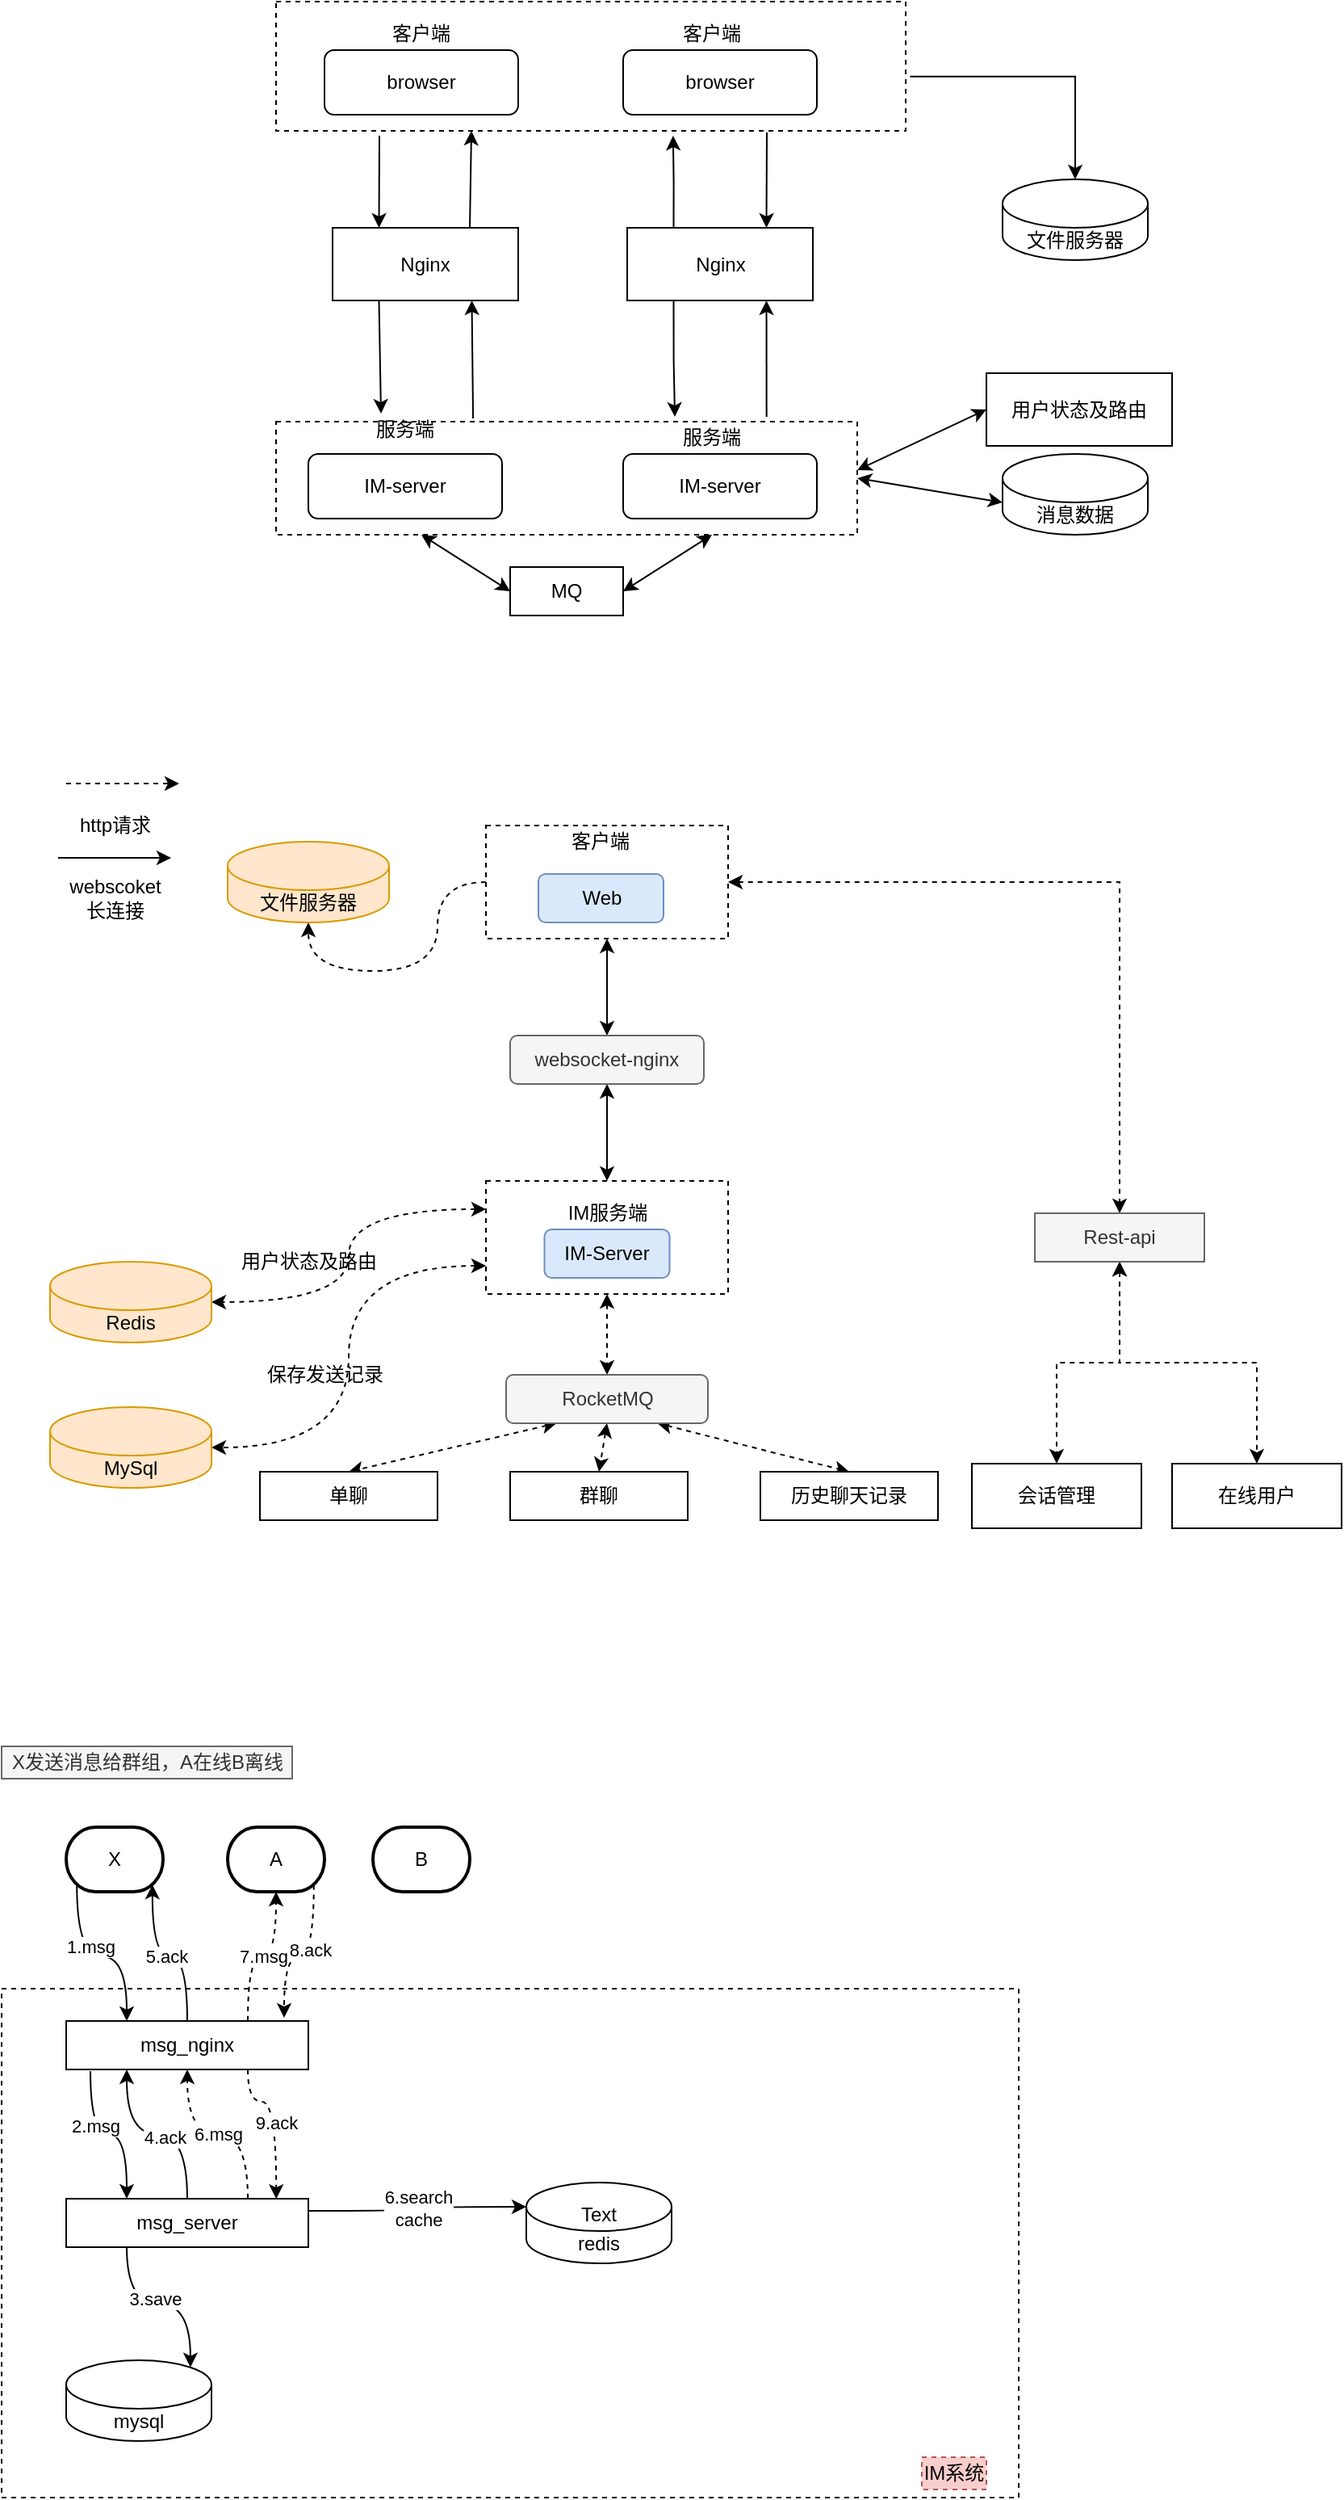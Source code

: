 <mxfile version="14.4.3" type="github">
  <diagram id="SVf9QePH6oFxNEaRzbm1" name="Page-1">
    <mxGraphModel dx="1657" dy="684" grid="1" gridSize="10" guides="1" tooltips="1" connect="1" arrows="1" fold="1" page="1" pageScale="1" pageWidth="827" pageHeight="1169" math="0" shadow="0">
      <root>
        <mxCell id="0" />
        <mxCell id="1" parent="0" />
        <mxCell id="jcN8uPHIU7ZFFMgg2lVI-137" value="" style="rounded=0;whiteSpace=wrap;html=1;strokeColor=#000000;strokeWidth=1;dashed=1;" vertex="1" parent="1">
          <mxGeometry x="-240" y="1330" width="630" height="315" as="geometry" />
        </mxCell>
        <mxCell id="jcN8uPHIU7ZFFMgg2lVI-88" style="edgeStyle=orthogonalEdgeStyle;rounded=0;orthogonalLoop=1;jettySize=auto;html=1;exitX=0;exitY=0.5;exitDx=0;exitDy=0;entryX=0.5;entryY=1;entryDx=0;entryDy=0;entryPerimeter=0;startArrow=none;startFill=0;strokeColor=#000000;curved=1;dashed=1;" edge="1" parent="1" source="jcN8uPHIU7ZFFMgg2lVI-80" target="jcN8uPHIU7ZFFMgg2lVI-78">
          <mxGeometry relative="1" as="geometry" />
        </mxCell>
        <mxCell id="jcN8uPHIU7ZFFMgg2lVI-92" style="edgeStyle=none;rounded=0;orthogonalLoop=1;jettySize=auto;html=1;exitX=0.5;exitY=1;exitDx=0;exitDy=0;entryX=0.5;entryY=0;entryDx=0;entryDy=0;startArrow=classic;startFill=1;strokeColor=#000000;" edge="1" parent="1" source="jcN8uPHIU7ZFFMgg2lVI-80" target="jcN8uPHIU7ZFFMgg2lVI-82">
          <mxGeometry relative="1" as="geometry" />
        </mxCell>
        <mxCell id="jcN8uPHIU7ZFFMgg2lVI-107" style="edgeStyle=orthogonalEdgeStyle;rounded=0;orthogonalLoop=1;jettySize=auto;html=1;exitX=1;exitY=0.5;exitDx=0;exitDy=0;entryX=0.5;entryY=0;entryDx=0;entryDy=0;startArrow=classic;startFill=1;strokeColor=#000000;dashed=1;" edge="1" parent="1" source="jcN8uPHIU7ZFFMgg2lVI-80" target="jcN8uPHIU7ZFFMgg2lVI-104">
          <mxGeometry relative="1" as="geometry" />
        </mxCell>
        <mxCell id="jcN8uPHIU7ZFFMgg2lVI-80" value="" style="rounded=0;whiteSpace=wrap;html=1;strokeColor=#000000;strokeWidth=1;dashed=1;" vertex="1" parent="1">
          <mxGeometry x="60" y="610" width="150" height="70" as="geometry" />
        </mxCell>
        <mxCell id="jcN8uPHIU7ZFFMgg2lVI-66" style="edgeStyle=none;rounded=0;orthogonalLoop=1;jettySize=auto;html=1;entryX=0.25;entryY=0;entryDx=0;entryDy=0;startArrow=none;startFill=0;strokeColor=#000000;" edge="1" parent="1" target="jcN8uPHIU7ZFFMgg2lVI-31">
          <mxGeometry relative="1" as="geometry">
            <mxPoint x="-6" y="183" as="sourcePoint" />
          </mxGeometry>
        </mxCell>
        <mxCell id="jcN8uPHIU7ZFFMgg2lVI-26" value="" style="rounded=0;whiteSpace=wrap;html=1;strokeWidth=1;dashed=1;align=center;" vertex="1" parent="1">
          <mxGeometry x="-70" y="100" width="390" height="80" as="geometry" />
        </mxCell>
        <mxCell id="GDeIz0hFqOaDHLAl8PQt-1" value="文件服务器" style="shape=cylinder3;whiteSpace=wrap;html=1;boundedLbl=1;backgroundOutline=1;size=15;" parent="1" vertex="1">
          <mxGeometry x="380" y="210" width="90" height="50" as="geometry" />
        </mxCell>
        <mxCell id="jcN8uPHIU7ZFFMgg2lVI-22" style="edgeStyle=orthogonalEdgeStyle;rounded=0;orthogonalLoop=1;jettySize=auto;html=1;entryX=0.5;entryY=0;entryDx=0;entryDy=0;entryPerimeter=0;strokeColor=#000000;exitX=1.007;exitY=0.58;exitDx=0;exitDy=0;exitPerimeter=0;" edge="1" parent="1" source="jcN8uPHIU7ZFFMgg2lVI-26" target="GDeIz0hFqOaDHLAl8PQt-1">
          <mxGeometry relative="1" as="geometry">
            <mxPoint x="330" y="140" as="sourcePoint" />
          </mxGeometry>
        </mxCell>
        <mxCell id="jcN8uPHIU7ZFFMgg2lVI-5" value="browser" style="rounded=1;whiteSpace=wrap;html=1;strokeColor=#000000;strokeWidth=1;" vertex="1" parent="1">
          <mxGeometry x="145" y="130" width="120" height="40" as="geometry" />
        </mxCell>
        <mxCell id="jcN8uPHIU7ZFFMgg2lVI-6" value="客户端" style="text;html=1;strokeColor=none;fillColor=none;align=center;verticalAlign=middle;whiteSpace=wrap;rounded=0;dashed=1;" vertex="1" parent="1">
          <mxGeometry x="180" y="110" width="40" height="20" as="geometry" />
        </mxCell>
        <mxCell id="jcN8uPHIU7ZFFMgg2lVI-12" style="edgeStyle=orthogonalEdgeStyle;rounded=0;orthogonalLoop=1;jettySize=auto;html=1;exitX=0.25;exitY=0;exitDx=0;exitDy=0;entryX=0.329;entryY=1.038;entryDx=0;entryDy=0;entryPerimeter=0;" edge="1" parent="1" source="jcN8uPHIU7ZFFMgg2lVI-7">
          <mxGeometry relative="1" as="geometry">
            <mxPoint x="175.93" y="183.04" as="targetPoint" />
          </mxGeometry>
        </mxCell>
        <mxCell id="jcN8uPHIU7ZFFMgg2lVI-17" style="edgeStyle=orthogonalEdgeStyle;rounded=0;orthogonalLoop=1;jettySize=auto;html=1;exitX=0.25;exitY=1;exitDx=0;exitDy=0;strokeColor=#000000;entryX=0.117;entryY=-0.15;entryDx=0;entryDy=0;entryPerimeter=0;" edge="1" parent="1" source="jcN8uPHIU7ZFFMgg2lVI-7" target="jcN8uPHIU7ZFFMgg2lVI-19">
          <mxGeometry relative="1" as="geometry">
            <mxPoint x="176" y="350" as="targetPoint" />
          </mxGeometry>
        </mxCell>
        <mxCell id="jcN8uPHIU7ZFFMgg2lVI-7" value="Nginx" style="rounded=0;whiteSpace=wrap;html=1;strokeColor=#000000;strokeWidth=1;" vertex="1" parent="1">
          <mxGeometry x="147.5" y="240" width="115" height="45" as="geometry" />
        </mxCell>
        <mxCell id="jcN8uPHIU7ZFFMgg2lVI-16" value="" style="endArrow=classic;html=1;strokeColor=#000000;entryX=0.75;entryY=0;entryDx=0;entryDy=0;" edge="1" parent="1" target="jcN8uPHIU7ZFFMgg2lVI-7">
          <mxGeometry width="50" height="50" relative="1" as="geometry">
            <mxPoint x="234" y="181" as="sourcePoint" />
            <mxPoint x="360" y="290" as="targetPoint" />
          </mxGeometry>
        </mxCell>
        <mxCell id="jcN8uPHIU7ZFFMgg2lVI-73" style="rounded=0;orthogonalLoop=1;jettySize=auto;html=1;exitX=0.25;exitY=1;exitDx=0;exitDy=0;entryX=0;entryY=0.5;entryDx=0;entryDy=0;startArrow=classic;startFill=1;strokeColor=#000000;" edge="1" parent="1" source="jcN8uPHIU7ZFFMgg2lVI-18" target="jcN8uPHIU7ZFFMgg2lVI-70">
          <mxGeometry relative="1" as="geometry" />
        </mxCell>
        <mxCell id="jcN8uPHIU7ZFFMgg2lVI-18" value="" style="rounded=0;whiteSpace=wrap;html=1;strokeWidth=1;dashed=1;align=center;" vertex="1" parent="1">
          <mxGeometry x="-70" y="360" width="360" height="70" as="geometry" />
        </mxCell>
        <mxCell id="jcN8uPHIU7ZFFMgg2lVI-19" value="服务端" style="text;html=1;strokeColor=none;fillColor=none;align=center;verticalAlign=middle;whiteSpace=wrap;rounded=0;" vertex="1" parent="1">
          <mxGeometry x="170" y="360" width="60" height="20" as="geometry" />
        </mxCell>
        <mxCell id="jcN8uPHIU7ZFFMgg2lVI-20" value="" style="endArrow=classic;html=1;strokeColor=#000000;entryX=0.75;entryY=1;entryDx=0;entryDy=0;exitX=0.844;exitY=-0.043;exitDx=0;exitDy=0;exitPerimeter=0;" edge="1" parent="1" source="jcN8uPHIU7ZFFMgg2lVI-18" target="jcN8uPHIU7ZFFMgg2lVI-7">
          <mxGeometry width="50" height="50" relative="1" as="geometry">
            <mxPoint x="234" y="350" as="sourcePoint" />
            <mxPoint x="360" y="360" as="targetPoint" />
          </mxGeometry>
        </mxCell>
        <mxCell id="jcN8uPHIU7ZFFMgg2lVI-21" value="IM-server" style="rounded=1;whiteSpace=wrap;html=1;strokeColor=#000000;strokeWidth=1;" vertex="1" parent="1">
          <mxGeometry x="145" y="380" width="120" height="40" as="geometry" />
        </mxCell>
        <mxCell id="jcN8uPHIU7ZFFMgg2lVI-24" value="消息数据" style="shape=cylinder3;whiteSpace=wrap;html=1;boundedLbl=1;backgroundOutline=1;size=15;" vertex="1" parent="1">
          <mxGeometry x="380" y="380" width="90" height="50" as="geometry" />
        </mxCell>
        <mxCell id="jcN8uPHIU7ZFFMgg2lVI-25" value="" style="endArrow=classic;startArrow=classic;html=1;strokeColor=#000000;entryX=0;entryY=0;entryDx=0;entryDy=30;entryPerimeter=0;exitX=1;exitY=0.5;exitDx=0;exitDy=0;" edge="1" parent="1" source="jcN8uPHIU7ZFFMgg2lVI-18" target="jcN8uPHIU7ZFFMgg2lVI-24">
          <mxGeometry width="50" height="50" relative="1" as="geometry">
            <mxPoint x="310" y="460" as="sourcePoint" />
            <mxPoint x="360" y="410" as="targetPoint" />
          </mxGeometry>
        </mxCell>
        <mxCell id="jcN8uPHIU7ZFFMgg2lVI-27" value="browser" style="rounded=1;whiteSpace=wrap;html=1;strokeColor=#000000;strokeWidth=1;" vertex="1" parent="1">
          <mxGeometry x="-40" y="130" width="120" height="40" as="geometry" />
        </mxCell>
        <mxCell id="jcN8uPHIU7ZFFMgg2lVI-28" value="客户端" style="text;html=1;strokeColor=none;fillColor=none;align=center;verticalAlign=middle;whiteSpace=wrap;rounded=0;dashed=1;" vertex="1" parent="1">
          <mxGeometry y="110" width="40" height="20" as="geometry" />
        </mxCell>
        <mxCell id="jcN8uPHIU7ZFFMgg2lVI-68" style="edgeStyle=none;rounded=0;orthogonalLoop=1;jettySize=auto;html=1;exitX=0.25;exitY=1;exitDx=0;exitDy=0;entryX=0.25;entryY=0;entryDx=0;entryDy=0;startArrow=none;startFill=0;strokeColor=#000000;" edge="1" parent="1" source="jcN8uPHIU7ZFFMgg2lVI-31" target="jcN8uPHIU7ZFFMgg2lVI-34">
          <mxGeometry relative="1" as="geometry" />
        </mxCell>
        <mxCell id="jcN8uPHIU7ZFFMgg2lVI-31" value="Nginx" style="rounded=0;whiteSpace=wrap;html=1;strokeColor=#000000;strokeWidth=1;" vertex="1" parent="1">
          <mxGeometry x="-35" y="240" width="115" height="45" as="geometry" />
        </mxCell>
        <mxCell id="jcN8uPHIU7ZFFMgg2lVI-34" value="服务端" style="text;html=1;strokeColor=none;fillColor=none;align=center;verticalAlign=middle;whiteSpace=wrap;rounded=0;" vertex="1" parent="1">
          <mxGeometry x="-20" y="355" width="60" height="20" as="geometry" />
        </mxCell>
        <mxCell id="jcN8uPHIU7ZFFMgg2lVI-35" value="" style="endArrow=classic;html=1;strokeColor=#000000;entryX=0.75;entryY=1;entryDx=0;entryDy=0;exitX=0.339;exitY=-0.029;exitDx=0;exitDy=0;exitPerimeter=0;" edge="1" parent="1" source="jcN8uPHIU7ZFFMgg2lVI-18" target="jcN8uPHIU7ZFFMgg2lVI-31">
          <mxGeometry width="50" height="50" relative="1" as="geometry">
            <mxPoint x="51" y="350" as="sourcePoint" />
            <mxPoint x="110" y="360" as="targetPoint" />
          </mxGeometry>
        </mxCell>
        <mxCell id="jcN8uPHIU7ZFFMgg2lVI-36" value="IM-server" style="rounded=1;whiteSpace=wrap;html=1;strokeColor=#000000;strokeWidth=1;" vertex="1" parent="1">
          <mxGeometry x="-50" y="380" width="120" height="40" as="geometry" />
        </mxCell>
        <mxCell id="jcN8uPHIU7ZFFMgg2lVI-49" value="用户状态及路由" style="rounded=0;whiteSpace=wrap;html=1;strokeColor=#000000;strokeWidth=1;" vertex="1" parent="1">
          <mxGeometry x="370" y="330" width="115" height="45" as="geometry" />
        </mxCell>
        <mxCell id="jcN8uPHIU7ZFFMgg2lVI-50" value="" style="endArrow=classic;startArrow=classic;html=1;strokeColor=#000000;entryX=0;entryY=0.5;entryDx=0;entryDy=0;" edge="1" parent="1" target="jcN8uPHIU7ZFFMgg2lVI-49">
          <mxGeometry width="50" height="50" relative="1" as="geometry">
            <mxPoint x="290" y="390" as="sourcePoint" />
            <mxPoint x="360" y="350" as="targetPoint" />
          </mxGeometry>
        </mxCell>
        <mxCell id="jcN8uPHIU7ZFFMgg2lVI-65" value="" style="endArrow=classic;html=1;strokeColor=#000000;exitX=0.429;exitY=-0.012;exitDx=0;exitDy=0;exitPerimeter=0;" edge="1" parent="1">
          <mxGeometry width="50" height="50" relative="1" as="geometry">
            <mxPoint x="50.0" y="240.0" as="sourcePoint" />
            <mxPoint x="51" y="180" as="targetPoint" />
          </mxGeometry>
        </mxCell>
        <mxCell id="jcN8uPHIU7ZFFMgg2lVI-71" style="edgeStyle=none;rounded=0;orthogonalLoop=1;jettySize=auto;html=1;exitX=1;exitY=0.5;exitDx=0;exitDy=0;entryX=0.75;entryY=1;entryDx=0;entryDy=0;startArrow=classic;startFill=1;strokeColor=#000000;" edge="1" parent="1" source="jcN8uPHIU7ZFFMgg2lVI-70" target="jcN8uPHIU7ZFFMgg2lVI-18">
          <mxGeometry relative="1" as="geometry" />
        </mxCell>
        <mxCell id="jcN8uPHIU7ZFFMgg2lVI-70" value="MQ" style="rounded=0;whiteSpace=wrap;html=1;strokeColor=#000000;strokeWidth=1;" vertex="1" parent="1">
          <mxGeometry x="75" y="450" width="70" height="30" as="geometry" />
        </mxCell>
        <mxCell id="jcN8uPHIU7ZFFMgg2lVI-78" value="文件服务器" style="shape=cylinder3;whiteSpace=wrap;html=1;boundedLbl=1;backgroundOutline=1;size=15;strokeColor=#d79b00;strokeWidth=1;fillColor=#ffe6cc;" vertex="1" parent="1">
          <mxGeometry x="-100" y="620" width="100" height="50" as="geometry" />
        </mxCell>
        <mxCell id="jcN8uPHIU7ZFFMgg2lVI-79" value="Web" style="rounded=1;whiteSpace=wrap;html=1;strokeColor=#6c8ebf;strokeWidth=1;fillColor=#dae8fc;" vertex="1" parent="1">
          <mxGeometry x="92.5" y="640" width="77.5" height="30" as="geometry" />
        </mxCell>
        <mxCell id="jcN8uPHIU7ZFFMgg2lVI-81" value="客户端" style="text;html=1;strokeColor=none;fillColor=none;align=center;verticalAlign=middle;whiteSpace=wrap;rounded=0;" vertex="1" parent="1">
          <mxGeometry x="111" y="610" width="40" height="20" as="geometry" />
        </mxCell>
        <mxCell id="jcN8uPHIU7ZFFMgg2lVI-93" style="edgeStyle=none;rounded=0;orthogonalLoop=1;jettySize=auto;html=1;exitX=0.5;exitY=1;exitDx=0;exitDy=0;entryX=0.5;entryY=0;entryDx=0;entryDy=0;startArrow=classic;startFill=1;strokeColor=#000000;" edge="1" parent="1" source="jcN8uPHIU7ZFFMgg2lVI-82" target="jcN8uPHIU7ZFFMgg2lVI-85">
          <mxGeometry relative="1" as="geometry" />
        </mxCell>
        <mxCell id="jcN8uPHIU7ZFFMgg2lVI-82" value="websocket-nginx" style="rounded=1;whiteSpace=wrap;html=1;strokeColor=#666666;strokeWidth=1;fillColor=#f5f5f5;fontColor=#333333;" vertex="1" parent="1">
          <mxGeometry x="75" y="740" width="120" height="30" as="geometry" />
        </mxCell>
        <mxCell id="jcN8uPHIU7ZFFMgg2lVI-97" style="edgeStyle=none;rounded=0;orthogonalLoop=1;jettySize=auto;html=1;exitX=0.5;exitY=1;exitDx=0;exitDy=0;startArrow=classic;startFill=1;strokeColor=#000000;dashed=1;" edge="1" parent="1" source="jcN8uPHIU7ZFFMgg2lVI-85" target="jcN8uPHIU7ZFFMgg2lVI-96">
          <mxGeometry relative="1" as="geometry" />
        </mxCell>
        <mxCell id="jcN8uPHIU7ZFFMgg2lVI-117" style="edgeStyle=orthogonalEdgeStyle;rounded=0;orthogonalLoop=1;jettySize=auto;html=1;exitX=0;exitY=0.25;exitDx=0;exitDy=0;entryX=1;entryY=0.5;entryDx=0;entryDy=0;entryPerimeter=0;startArrow=classic;startFill=1;strokeColor=#000000;curved=1;dashed=1;" edge="1" parent="1" source="jcN8uPHIU7ZFFMgg2lVI-85" target="jcN8uPHIU7ZFFMgg2lVI-116">
          <mxGeometry relative="1" as="geometry" />
        </mxCell>
        <mxCell id="jcN8uPHIU7ZFFMgg2lVI-118" style="edgeStyle=orthogonalEdgeStyle;curved=1;rounded=0;orthogonalLoop=1;jettySize=auto;html=1;exitX=0;exitY=0.75;exitDx=0;exitDy=0;entryX=1;entryY=0.5;entryDx=0;entryDy=0;entryPerimeter=0;startArrow=classic;startFill=1;strokeColor=#000000;dashed=1;" edge="1" parent="1" source="jcN8uPHIU7ZFFMgg2lVI-85" target="jcN8uPHIU7ZFFMgg2lVI-115">
          <mxGeometry relative="1" as="geometry" />
        </mxCell>
        <mxCell id="jcN8uPHIU7ZFFMgg2lVI-85" value="" style="rounded=0;whiteSpace=wrap;html=1;strokeColor=#000000;strokeWidth=1;dashed=1;" vertex="1" parent="1">
          <mxGeometry x="60" y="830" width="150" height="70" as="geometry" />
        </mxCell>
        <mxCell id="jcN8uPHIU7ZFFMgg2lVI-94" value="IM-Server" style="rounded=1;whiteSpace=wrap;html=1;strokeColor=#6c8ebf;strokeWidth=1;fillColor=#dae8fc;" vertex="1" parent="1">
          <mxGeometry x="96.25" y="860" width="77.5" height="30" as="geometry" />
        </mxCell>
        <mxCell id="jcN8uPHIU7ZFFMgg2lVI-95" value="IM服务端" style="text;html=1;strokeColor=none;fillColor=none;align=center;verticalAlign=middle;whiteSpace=wrap;rounded=0;" vertex="1" parent="1">
          <mxGeometry x="107.5" y="840" width="55" height="20" as="geometry" />
        </mxCell>
        <mxCell id="jcN8uPHIU7ZFFMgg2lVI-101" style="edgeStyle=none;rounded=0;orthogonalLoop=1;jettySize=auto;html=1;exitX=0.25;exitY=1;exitDx=0;exitDy=0;entryX=0.5;entryY=0;entryDx=0;entryDy=0;startArrow=classic;startFill=1;strokeColor=#000000;dashed=1;" edge="1" parent="1" source="jcN8uPHIU7ZFFMgg2lVI-96" target="jcN8uPHIU7ZFFMgg2lVI-98">
          <mxGeometry relative="1" as="geometry" />
        </mxCell>
        <mxCell id="jcN8uPHIU7ZFFMgg2lVI-102" style="edgeStyle=none;rounded=0;orthogonalLoop=1;jettySize=auto;html=1;exitX=0.5;exitY=1;exitDx=0;exitDy=0;entryX=0.5;entryY=0;entryDx=0;entryDy=0;startArrow=classic;startFill=1;strokeColor=#000000;dashed=1;" edge="1" parent="1" source="jcN8uPHIU7ZFFMgg2lVI-96" target="jcN8uPHIU7ZFFMgg2lVI-99">
          <mxGeometry relative="1" as="geometry" />
        </mxCell>
        <mxCell id="jcN8uPHIU7ZFFMgg2lVI-103" style="edgeStyle=none;rounded=0;orthogonalLoop=1;jettySize=auto;html=1;exitX=0.75;exitY=1;exitDx=0;exitDy=0;entryX=0.5;entryY=0;entryDx=0;entryDy=0;startArrow=classic;startFill=1;strokeColor=#000000;dashed=1;" edge="1" parent="1" source="jcN8uPHIU7ZFFMgg2lVI-96" target="jcN8uPHIU7ZFFMgg2lVI-100">
          <mxGeometry relative="1" as="geometry" />
        </mxCell>
        <mxCell id="jcN8uPHIU7ZFFMgg2lVI-96" value="RocketMQ" style="rounded=1;whiteSpace=wrap;html=1;strokeColor=#666666;strokeWidth=1;fillColor=#f5f5f5;fontColor=#333333;" vertex="1" parent="1">
          <mxGeometry x="72.5" y="950" width="125" height="30" as="geometry" />
        </mxCell>
        <mxCell id="jcN8uPHIU7ZFFMgg2lVI-98" value="单聊" style="rounded=0;whiteSpace=wrap;html=1;strokeColor=#000000;strokeWidth=1;" vertex="1" parent="1">
          <mxGeometry x="-80" y="1010" width="110" height="30" as="geometry" />
        </mxCell>
        <mxCell id="jcN8uPHIU7ZFFMgg2lVI-99" value="群聊" style="rounded=0;whiteSpace=wrap;html=1;strokeColor=#000000;strokeWidth=1;" vertex="1" parent="1">
          <mxGeometry x="75" y="1010" width="110" height="30" as="geometry" />
        </mxCell>
        <mxCell id="jcN8uPHIU7ZFFMgg2lVI-100" value="历史聊天记录" style="rounded=0;whiteSpace=wrap;html=1;strokeColor=#000000;strokeWidth=1;" vertex="1" parent="1">
          <mxGeometry x="230" y="1010" width="110" height="30" as="geometry" />
        </mxCell>
        <mxCell id="jcN8uPHIU7ZFFMgg2lVI-111" style="edgeStyle=orthogonalEdgeStyle;rounded=0;orthogonalLoop=1;jettySize=auto;html=1;exitX=0.5;exitY=1;exitDx=0;exitDy=0;entryX=0.5;entryY=0;entryDx=0;entryDy=0;startArrow=classic;startFill=1;strokeColor=#000000;dashed=1;" edge="1" parent="1" source="jcN8uPHIU7ZFFMgg2lVI-104" target="jcN8uPHIU7ZFFMgg2lVI-108">
          <mxGeometry relative="1" as="geometry" />
        </mxCell>
        <mxCell id="jcN8uPHIU7ZFFMgg2lVI-113" style="edgeStyle=orthogonalEdgeStyle;rounded=0;orthogonalLoop=1;jettySize=auto;html=1;exitX=0.5;exitY=1;exitDx=0;exitDy=0;entryX=0.5;entryY=0;entryDx=0;entryDy=0;startArrow=classic;startFill=1;strokeColor=#000000;dashed=1;" edge="1" parent="1" source="jcN8uPHIU7ZFFMgg2lVI-104" target="jcN8uPHIU7ZFFMgg2lVI-109">
          <mxGeometry relative="1" as="geometry" />
        </mxCell>
        <mxCell id="jcN8uPHIU7ZFFMgg2lVI-104" value="Rest-api" style="rounded=0;whiteSpace=wrap;html=1;strokeColor=#666666;strokeWidth=1;fillColor=#f5f5f5;fontColor=#333333;" vertex="1" parent="1">
          <mxGeometry x="400" y="850" width="105" height="30" as="geometry" />
        </mxCell>
        <mxCell id="jcN8uPHIU7ZFFMgg2lVI-106" style="edgeStyle=none;rounded=0;orthogonalLoop=1;jettySize=auto;html=1;exitX=0;exitY=0;exitDx=0;exitDy=0;startArrow=classic;startFill=1;strokeColor=#000000;" edge="1" parent="1" source="jcN8uPHIU7ZFFMgg2lVI-104" target="jcN8uPHIU7ZFFMgg2lVI-104">
          <mxGeometry relative="1" as="geometry" />
        </mxCell>
        <mxCell id="jcN8uPHIU7ZFFMgg2lVI-108" value="在线用户" style="rounded=0;whiteSpace=wrap;html=1;strokeColor=#000000;strokeWidth=1;" vertex="1" parent="1">
          <mxGeometry x="485" y="1005" width="105" height="40" as="geometry" />
        </mxCell>
        <mxCell id="jcN8uPHIU7ZFFMgg2lVI-109" value="会话管理" style="rounded=0;whiteSpace=wrap;html=1;strokeColor=#000000;strokeWidth=1;" vertex="1" parent="1">
          <mxGeometry x="361" y="1005" width="105" height="40" as="geometry" />
        </mxCell>
        <mxCell id="jcN8uPHIU7ZFFMgg2lVI-115" value="MySql" style="shape=cylinder3;whiteSpace=wrap;html=1;boundedLbl=1;backgroundOutline=1;size=15;strokeColor=#d79b00;strokeWidth=1;fillColor=#ffe6cc;" vertex="1" parent="1">
          <mxGeometry x="-210" y="970" width="100" height="50" as="geometry" />
        </mxCell>
        <mxCell id="jcN8uPHIU7ZFFMgg2lVI-116" value="Redis" style="shape=cylinder3;whiteSpace=wrap;html=1;boundedLbl=1;backgroundOutline=1;size=15;strokeColor=#d79b00;strokeWidth=1;fillColor=#ffe6cc;" vertex="1" parent="1">
          <mxGeometry x="-210" y="880" width="100" height="50" as="geometry" />
        </mxCell>
        <mxCell id="jcN8uPHIU7ZFFMgg2lVI-119" value="用户状态及路由" style="text;html=1;align=center;verticalAlign=middle;resizable=0;points=[];autosize=1;" vertex="1" parent="1">
          <mxGeometry x="-100" y="870" width="100" height="20" as="geometry" />
        </mxCell>
        <mxCell id="jcN8uPHIU7ZFFMgg2lVI-120" value="保存发送记录" style="text;html=1;align=center;verticalAlign=middle;resizable=0;points=[];autosize=1;" vertex="1" parent="1">
          <mxGeometry x="-85" y="940" width="90" height="20" as="geometry" />
        </mxCell>
        <mxCell id="jcN8uPHIU7ZFFMgg2lVI-121" value="" style="endArrow=classic;html=1;strokeColor=#000000;" edge="1" parent="1">
          <mxGeometry width="50" height="50" relative="1" as="geometry">
            <mxPoint x="-205" y="630" as="sourcePoint" />
            <mxPoint x="-135" y="630" as="targetPoint" />
          </mxGeometry>
        </mxCell>
        <mxCell id="jcN8uPHIU7ZFFMgg2lVI-122" value="" style="endArrow=classic;html=1;dashed=1;strokeColor=#000000;" edge="1" parent="1">
          <mxGeometry width="50" height="50" relative="1" as="geometry">
            <mxPoint x="-200" y="584" as="sourcePoint" />
            <mxPoint x="-130" y="584" as="targetPoint" />
          </mxGeometry>
        </mxCell>
        <mxCell id="jcN8uPHIU7ZFFMgg2lVI-124" value="webscoket&lt;br&gt;长连接" style="text;html=1;align=center;verticalAlign=middle;resizable=0;points=[];autosize=1;" vertex="1" parent="1">
          <mxGeometry x="-205" y="640" width="70" height="30" as="geometry" />
        </mxCell>
        <mxCell id="jcN8uPHIU7ZFFMgg2lVI-125" value="http请求" style="text;html=1;align=center;verticalAlign=middle;resizable=0;points=[];autosize=1;" vertex="1" parent="1">
          <mxGeometry x="-200" y="600" width="60" height="20" as="geometry" />
        </mxCell>
        <mxCell id="jcN8uPHIU7ZFFMgg2lVI-135" style="edgeStyle=orthogonalEdgeStyle;curved=1;rounded=0;orthogonalLoop=1;jettySize=auto;html=1;exitX=0.11;exitY=0.89;exitDx=0;exitDy=0;exitPerimeter=0;entryX=0.25;entryY=0;entryDx=0;entryDy=0;startArrow=none;startFill=0;strokeColor=#000000;" edge="1" parent="1" source="jcN8uPHIU7ZFFMgg2lVI-126" target="jcN8uPHIU7ZFFMgg2lVI-131">
          <mxGeometry relative="1" as="geometry" />
        </mxCell>
        <mxCell id="jcN8uPHIU7ZFFMgg2lVI-136" value="1.msg" style="edgeLabel;html=1;align=center;verticalAlign=middle;resizable=0;points=[];" vertex="1" connectable="0" parent="jcN8uPHIU7ZFFMgg2lVI-135">
          <mxGeometry x="-0.084" y="6" relative="1" as="geometry">
            <mxPoint as="offset" />
          </mxGeometry>
        </mxCell>
        <mxCell id="jcN8uPHIU7ZFFMgg2lVI-126" value="X" style="strokeWidth=2;html=1;shape=mxgraph.flowchart.terminator;whiteSpace=wrap;" vertex="1" parent="1">
          <mxGeometry x="-200" y="1230" width="60" height="40" as="geometry" />
        </mxCell>
        <mxCell id="jcN8uPHIU7ZFFMgg2lVI-149" style="edgeStyle=orthogonalEdgeStyle;curved=1;rounded=0;orthogonalLoop=1;jettySize=auto;html=1;exitX=0.89;exitY=0.89;exitDx=0;exitDy=0;exitPerimeter=0;entryX=0.9;entryY=-0.067;entryDx=0;entryDy=0;entryPerimeter=0;dashed=1;startArrow=none;startFill=0;strokeColor=#000000;" edge="1" parent="1" source="jcN8uPHIU7ZFFMgg2lVI-129" target="jcN8uPHIU7ZFFMgg2lVI-131">
          <mxGeometry relative="1" as="geometry" />
        </mxCell>
        <mxCell id="jcN8uPHIU7ZFFMgg2lVI-150" value="8.ack" style="edgeLabel;html=1;align=center;verticalAlign=middle;resizable=0;points=[];" vertex="1" connectable="0" parent="jcN8uPHIU7ZFFMgg2lVI-149">
          <mxGeometry x="-0.198" y="-3" relative="1" as="geometry">
            <mxPoint as="offset" />
          </mxGeometry>
        </mxCell>
        <mxCell id="jcN8uPHIU7ZFFMgg2lVI-129" value="A" style="strokeWidth=2;html=1;shape=mxgraph.flowchart.terminator;whiteSpace=wrap;" vertex="1" parent="1">
          <mxGeometry x="-100" y="1230" width="60" height="40" as="geometry" />
        </mxCell>
        <mxCell id="jcN8uPHIU7ZFFMgg2lVI-130" value="B" style="strokeWidth=2;html=1;shape=mxgraph.flowchart.terminator;whiteSpace=wrap;" vertex="1" parent="1">
          <mxGeometry x="-10" y="1230" width="60" height="40" as="geometry" />
        </mxCell>
        <mxCell id="jcN8uPHIU7ZFFMgg2lVI-138" style="edgeStyle=orthogonalEdgeStyle;curved=1;rounded=0;orthogonalLoop=1;jettySize=auto;html=1;exitX=0.1;exitY=1.033;exitDx=0;exitDy=0;entryX=0.25;entryY=0;entryDx=0;entryDy=0;startArrow=none;startFill=0;strokeColor=#000000;exitPerimeter=0;" edge="1" parent="1" source="jcN8uPHIU7ZFFMgg2lVI-131" target="jcN8uPHIU7ZFFMgg2lVI-132">
          <mxGeometry relative="1" as="geometry" />
        </mxCell>
        <mxCell id="jcN8uPHIU7ZFFMgg2lVI-139" value="2.msg" style="edgeLabel;html=1;align=center;verticalAlign=middle;resizable=0;points=[];" vertex="1" connectable="0" parent="jcN8uPHIU7ZFFMgg2lVI-138">
          <mxGeometry x="-0.33" y="3" relative="1" as="geometry">
            <mxPoint as="offset" />
          </mxGeometry>
        </mxCell>
        <mxCell id="jcN8uPHIU7ZFFMgg2lVI-144" value="5.ack" style="edgeStyle=orthogonalEdgeStyle;curved=1;rounded=0;orthogonalLoop=1;jettySize=auto;html=1;exitX=0.5;exitY=0;exitDx=0;exitDy=0;entryX=0.89;entryY=0.89;entryDx=0;entryDy=0;entryPerimeter=0;startArrow=none;startFill=0;strokeColor=#000000;" edge="1" parent="1" source="jcN8uPHIU7ZFFMgg2lVI-131" target="jcN8uPHIU7ZFFMgg2lVI-126">
          <mxGeometry relative="1" as="geometry" />
        </mxCell>
        <mxCell id="jcN8uPHIU7ZFFMgg2lVI-148" value="7.msg" style="edgeStyle=orthogonalEdgeStyle;curved=1;rounded=0;orthogonalLoop=1;jettySize=auto;html=1;exitX=0.75;exitY=0;exitDx=0;exitDy=0;entryX=0.5;entryY=1;entryDx=0;entryDy=0;entryPerimeter=0;dashed=1;startArrow=none;startFill=0;strokeColor=#000000;" edge="1" parent="1" source="jcN8uPHIU7ZFFMgg2lVI-131" target="jcN8uPHIU7ZFFMgg2lVI-129">
          <mxGeometry relative="1" as="geometry">
            <Array as="points">
              <mxPoint x="-87" y="1310" />
              <mxPoint x="-70" y="1310" />
            </Array>
          </mxGeometry>
        </mxCell>
        <mxCell id="jcN8uPHIU7ZFFMgg2lVI-151" style="edgeStyle=orthogonalEdgeStyle;curved=1;rounded=0;orthogonalLoop=1;jettySize=auto;html=1;exitX=0.75;exitY=1;exitDx=0;exitDy=0;entryX=0.27;entryY=0.413;entryDx=0;entryDy=0;entryPerimeter=0;dashed=1;startArrow=none;startFill=0;strokeColor=#000000;" edge="1" parent="1" source="jcN8uPHIU7ZFFMgg2lVI-131" target="jcN8uPHIU7ZFFMgg2lVI-137">
          <mxGeometry relative="1" as="geometry" />
        </mxCell>
        <mxCell id="jcN8uPHIU7ZFFMgg2lVI-152" value="9.ack" style="edgeLabel;html=1;align=center;verticalAlign=middle;resizable=0;points=[];" vertex="1" connectable="0" parent="jcN8uPHIU7ZFFMgg2lVI-151">
          <mxGeometry x="0.036" relative="1" as="geometry">
            <mxPoint as="offset" />
          </mxGeometry>
        </mxCell>
        <mxCell id="jcN8uPHIU7ZFFMgg2lVI-131" value="msg_nginx" style="rounded=0;whiteSpace=wrap;html=1;strokeColor=#000000;strokeWidth=1;" vertex="1" parent="1">
          <mxGeometry x="-200" y="1350" width="150" height="30" as="geometry" />
        </mxCell>
        <mxCell id="jcN8uPHIU7ZFFMgg2lVI-140" style="edgeStyle=orthogonalEdgeStyle;curved=1;rounded=0;orthogonalLoop=1;jettySize=auto;html=1;exitX=0.25;exitY=1;exitDx=0;exitDy=0;entryX=0.855;entryY=0;entryDx=0;entryDy=4.35;entryPerimeter=0;startArrow=none;startFill=0;strokeColor=#000000;" edge="1" parent="1" source="jcN8uPHIU7ZFFMgg2lVI-132" target="jcN8uPHIU7ZFFMgg2lVI-134">
          <mxGeometry relative="1" as="geometry" />
        </mxCell>
        <mxCell id="jcN8uPHIU7ZFFMgg2lVI-141" value="3.save" style="edgeLabel;html=1;align=center;verticalAlign=middle;resizable=0;points=[];" vertex="1" connectable="0" parent="jcN8uPHIU7ZFFMgg2lVI-140">
          <mxGeometry x="-0.078" y="3" relative="1" as="geometry">
            <mxPoint as="offset" />
          </mxGeometry>
        </mxCell>
        <mxCell id="jcN8uPHIU7ZFFMgg2lVI-142" style="edgeStyle=orthogonalEdgeStyle;curved=1;rounded=0;orthogonalLoop=1;jettySize=auto;html=1;exitX=0.5;exitY=0;exitDx=0;exitDy=0;entryX=0.25;entryY=1;entryDx=0;entryDy=0;startArrow=none;startFill=0;strokeColor=#000000;" edge="1" parent="1" source="jcN8uPHIU7ZFFMgg2lVI-132" target="jcN8uPHIU7ZFFMgg2lVI-131">
          <mxGeometry relative="1" as="geometry" />
        </mxCell>
        <mxCell id="jcN8uPHIU7ZFFMgg2lVI-143" value="4.ack" style="edgeLabel;html=1;align=center;verticalAlign=middle;resizable=0;points=[];" vertex="1" connectable="0" parent="jcN8uPHIU7ZFFMgg2lVI-142">
          <mxGeometry x="-0.081" y="2" relative="1" as="geometry">
            <mxPoint as="offset" />
          </mxGeometry>
        </mxCell>
        <mxCell id="jcN8uPHIU7ZFFMgg2lVI-145" value="6.search&lt;br&gt;cache" style="edgeStyle=orthogonalEdgeStyle;curved=1;rounded=0;orthogonalLoop=1;jettySize=auto;html=1;exitX=1;exitY=0.25;exitDx=0;exitDy=0;entryX=0;entryY=0;entryDx=0;entryDy=15;entryPerimeter=0;startArrow=none;startFill=0;strokeColor=#000000;" edge="1" parent="1" source="jcN8uPHIU7ZFFMgg2lVI-132" target="jcN8uPHIU7ZFFMgg2lVI-133">
          <mxGeometry relative="1" as="geometry" />
        </mxCell>
        <mxCell id="jcN8uPHIU7ZFFMgg2lVI-147" value="6.msg" style="edgeStyle=orthogonalEdgeStyle;curved=1;rounded=0;orthogonalLoop=1;jettySize=auto;html=1;exitX=0.75;exitY=0;exitDx=0;exitDy=0;entryX=0.5;entryY=1;entryDx=0;entryDy=0;startArrow=none;startFill=0;strokeColor=#000000;dashed=1;" edge="1" parent="1" source="jcN8uPHIU7ZFFMgg2lVI-132" target="jcN8uPHIU7ZFFMgg2lVI-131">
          <mxGeometry relative="1" as="geometry">
            <Array as="points">
              <mxPoint x="-87" y="1420" />
              <mxPoint x="-125" y="1420" />
            </Array>
          </mxGeometry>
        </mxCell>
        <mxCell id="jcN8uPHIU7ZFFMgg2lVI-132" value="msg_server" style="rounded=0;whiteSpace=wrap;html=1;strokeColor=#000000;strokeWidth=1;" vertex="1" parent="1">
          <mxGeometry x="-200" y="1460" width="150" height="30" as="geometry" />
        </mxCell>
        <mxCell id="jcN8uPHIU7ZFFMgg2lVI-133" value="redis" style="shape=cylinder3;whiteSpace=wrap;html=1;boundedLbl=1;backgroundOutline=1;size=15;strokeColor=#000000;strokeWidth=1;" vertex="1" parent="1">
          <mxGeometry x="85" y="1450" width="90" height="50" as="geometry" />
        </mxCell>
        <mxCell id="jcN8uPHIU7ZFFMgg2lVI-134" value="mysql" style="shape=cylinder3;whiteSpace=wrap;html=1;boundedLbl=1;backgroundOutline=1;size=15;strokeColor=#000000;strokeWidth=1;" vertex="1" parent="1">
          <mxGeometry x="-200" y="1560" width="90" height="50" as="geometry" />
        </mxCell>
        <mxCell id="jcN8uPHIU7ZFFMgg2lVI-153" value="IM系统" style="text;html=1;strokeColor=#b85450;fillColor=#f8cecc;align=center;verticalAlign=middle;whiteSpace=wrap;rounded=0;dashed=1;" vertex="1" parent="1">
          <mxGeometry x="330" y="1620" width="40" height="20" as="geometry" />
        </mxCell>
        <mxCell id="jcN8uPHIU7ZFFMgg2lVI-154" value="Text" style="text;html=1;strokeColor=none;fillColor=none;align=center;verticalAlign=middle;whiteSpace=wrap;rounded=0;dashed=1;" vertex="1" parent="1">
          <mxGeometry x="110" y="1460" width="40" height="20" as="geometry" />
        </mxCell>
        <mxCell id="jcN8uPHIU7ZFFMgg2lVI-155" value="X发送消息给群组，A在线B离线" style="text;html=1;align=center;verticalAlign=middle;resizable=0;points=[];autosize=1;fillColor=#f5f5f5;strokeColor=#666666;fontColor=#333333;" vertex="1" parent="1">
          <mxGeometry x="-240" y="1180" width="180" height="20" as="geometry" />
        </mxCell>
      </root>
    </mxGraphModel>
  </diagram>
</mxfile>
